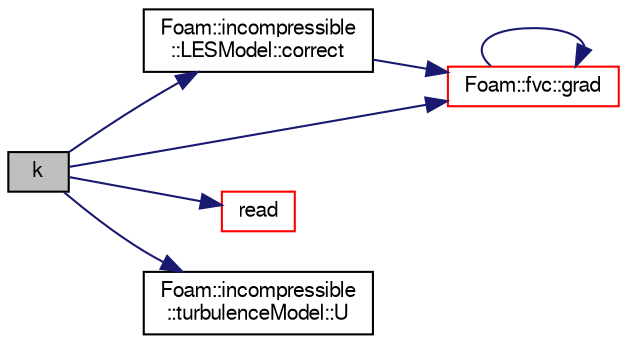 digraph "k"
{
  bgcolor="transparent";
  edge [fontname="FreeSans",fontsize="10",labelfontname="FreeSans",labelfontsize="10"];
  node [fontname="FreeSans",fontsize="10",shape=record];
  rankdir="LR";
  Node375 [label="k",height=0.2,width=0.4,color="black", fillcolor="grey75", style="filled", fontcolor="black"];
  Node375 -> Node376 [color="midnightblue",fontsize="10",style="solid",fontname="FreeSans"];
  Node376 [label="Foam::incompressible\l::LESModel::correct",height=0.2,width=0.4,color="black",URL="$a30874.html#a3ae44b28050c3aa494c1d8e18cf618c1",tooltip="Correct Eddy-Viscosity and related properties. "];
  Node376 -> Node377 [color="midnightblue",fontsize="10",style="solid",fontname="FreeSans"];
  Node377 [label="Foam::fvc::grad",height=0.2,width=0.4,color="red",URL="$a21134.html#a7c00ec90ecc15ed3005255e42c52827a"];
  Node377 -> Node377 [color="midnightblue",fontsize="10",style="solid",fontname="FreeSans"];
  Node375 -> Node377 [color="midnightblue",fontsize="10",style="solid",fontname="FreeSans"];
  Node375 -> Node380 [color="midnightblue",fontsize="10",style="solid",fontname="FreeSans"];
  Node380 [label="read",height=0.2,width=0.4,color="red",URL="$a30894.html#af816873151ddb0126e98bb2f914d8ed5",tooltip="Read LESProperties dictionary. "];
  Node375 -> Node723 [color="midnightblue",fontsize="10",style="solid",fontname="FreeSans"];
  Node723 [label="Foam::incompressible\l::turbulenceModel::U",height=0.2,width=0.4,color="black",URL="$a31102.html#a536d168d7b335fe81f506f232b5b4872",tooltip="Access function to velocity field. "];
}
